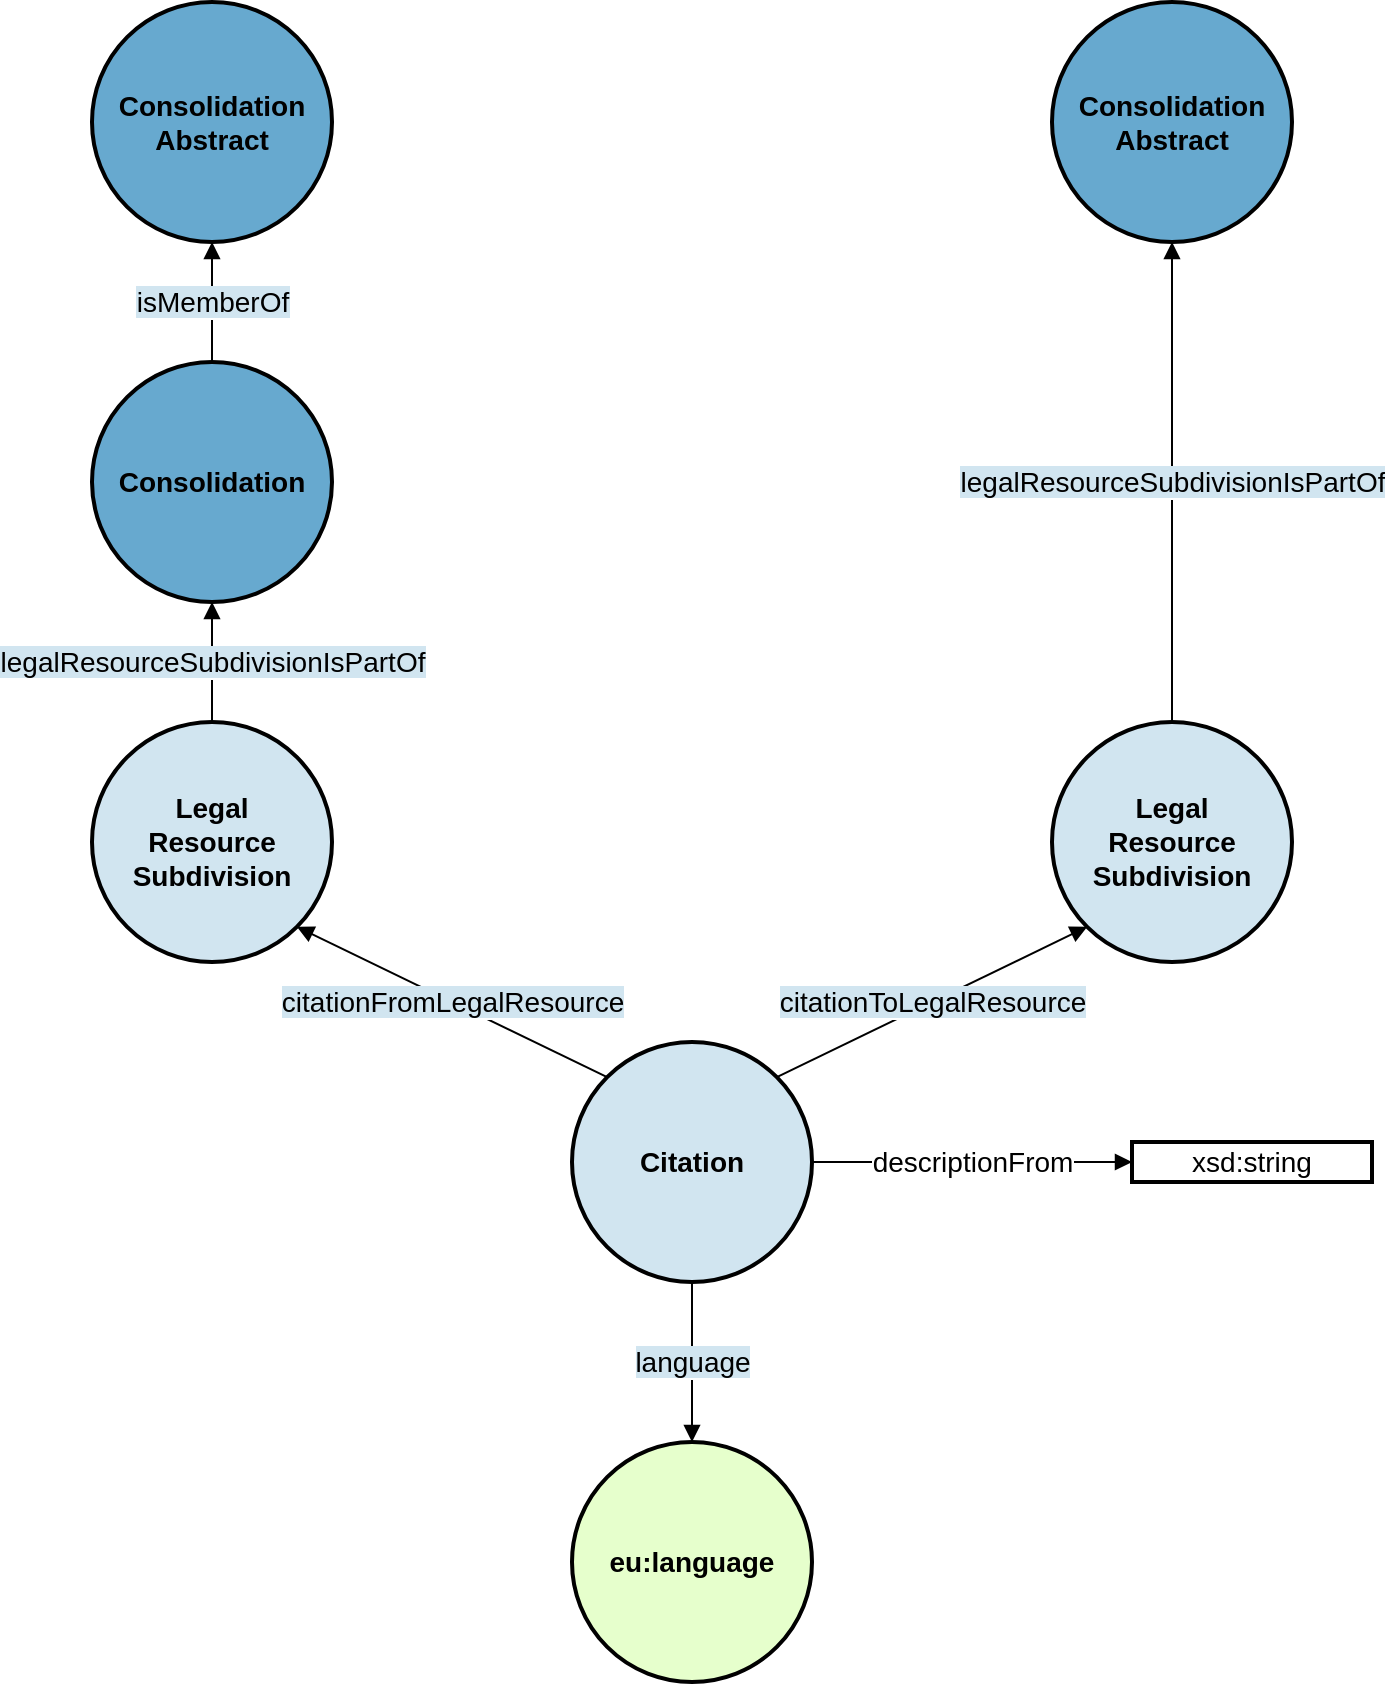 <mxfile scale="3" border="10">
    <diagram id="bZ5vdFED0HxuOj-mL_6w" name="Page-1">
        <mxGraphModel dx="591" dy="1187" grid="1" gridSize="10" guides="1" tooltips="1" connect="1" arrows="1" fold="1" page="1" pageScale="1" pageWidth="827" pageHeight="1169" math="0" shadow="0">
            <root>
                <mxCell id="0"/>
                <mxCell id="1" parent="0"/>
                <mxCell id="31" value="&lt;b&gt;Consolidation&lt;br&gt;&lt;/b&gt;" style="ellipse;whiteSpace=wrap;html=1;rounded=0;shadow=0;glass=0;comic=0;strokeColor=#000000;strokeWidth=2;fillColor=#67A9CF;gradientColor=none;fontSize=14;fontColor=#000000;align=center;" parent="1" vertex="1">
                    <mxGeometry x="120" y="260" width="120" height="120" as="geometry"/>
                </mxCell>
                <mxCell id="34" value="&lt;b&gt;Citation&lt;/b&gt;" style="ellipse;whiteSpace=wrap;html=1;rounded=0;shadow=0;glass=0;comic=0;strokeColor=#000000;strokeWidth=2;fillColor=#D1E5F0;gradientColor=none;fontSize=14;fontColor=#000000;align=center;" parent="1" vertex="1">
                    <mxGeometry x="360" y="600" width="120" height="120" as="geometry"/>
                </mxCell>
                <mxCell id="40" value="&lt;b&gt;Legal&lt;br&gt;Resource&lt;br&gt;Subdivision&lt;/b&gt;" style="ellipse;whiteSpace=wrap;html=1;rounded=0;shadow=0;glass=0;comic=0;strokeColor=#000000;strokeWidth=2;fillColor=#D1E5F0;gradientColor=none;fontSize=14;fontColor=#000000;align=center;" parent="1" vertex="1">
                    <mxGeometry x="120" y="440" width="120" height="120" as="geometry"/>
                </mxCell>
                <mxCell id="41" value="&lt;b&gt;Consolidation&lt;br&gt;Abstract&lt;br&gt;&lt;/b&gt;" style="ellipse;whiteSpace=wrap;html=1;rounded=0;shadow=0;glass=0;comic=0;strokeColor=#000000;strokeWidth=2;fillColor=#67A9CF;gradientColor=none;fontSize=14;fontColor=#000000;align=center;" parent="1" vertex="1">
                    <mxGeometry x="600" y="80" width="120" height="120" as="geometry"/>
                </mxCell>
                <mxCell id="42" value="&lt;b&gt;Legal&lt;br&gt;Resource&lt;br&gt;Subdivision&lt;/b&gt;" style="ellipse;whiteSpace=wrap;html=1;rounded=0;shadow=0;glass=0;comic=0;strokeColor=#000000;strokeWidth=2;fillColor=#D1E5F0;gradientColor=none;fontSize=14;fontColor=#000000;align=center;" parent="1" vertex="1">
                    <mxGeometry x="600" y="440" width="120" height="120" as="geometry"/>
                </mxCell>
                <mxCell id="43" value="&lt;span style=&quot;background-color: rgb(209, 229, 240);&quot;&gt;citationFromLegalResource&lt;/span&gt;" style="endArrow=block;html=1;strokeColor=#000000;fontSize=14;fontColor=#000000;endFill=1;entryX=1;entryY=1;entryDx=0;entryDy=0;exitX=0;exitY=0;exitDx=0;exitDy=0;" parent="1" source="34" target="40" edge="1">
                    <mxGeometry width="50" height="50" relative="1" as="geometry">
                        <mxPoint x="210" y="680" as="sourcePoint"/>
                        <mxPoint x="410" y="550" as="targetPoint"/>
                        <Array as="points"/>
                    </mxGeometry>
                </mxCell>
                <mxCell id="44" value="&lt;span style=&quot;background-color: rgb(209, 229, 240);&quot;&gt;citationToLegalResource&lt;/span&gt;" style="endArrow=block;html=1;strokeColor=#000000;fontSize=14;fontColor=#000000;endFill=1;entryX=0;entryY=1;entryDx=0;entryDy=0;exitX=1;exitY=0;exitDx=0;exitDy=0;" parent="1" source="34" target="42" edge="1">
                    <mxGeometry width="50" height="50" relative="1" as="geometry">
                        <mxPoint x="387.574" y="627.574" as="sourcePoint"/>
                        <mxPoint x="232.426" y="562.426" as="targetPoint"/>
                        <Array as="points"/>
                    </mxGeometry>
                </mxCell>
                <mxCell id="45" value="&lt;span style=&quot;background-color: rgb(209, 229, 240);&quot;&gt;legalResourceSubdivisionIsPartOf&lt;/span&gt;" style="endArrow=block;html=1;strokeColor=#000000;fontSize=14;fontColor=#000000;endFill=1;entryX=0.5;entryY=1;entryDx=0;entryDy=0;exitX=0.5;exitY=0;exitDx=0;exitDy=0;" parent="1" source="40" target="31" edge="1">
                    <mxGeometry width="50" height="50" relative="1" as="geometry">
                        <mxPoint x="397.574" y="637.574" as="sourcePoint"/>
                        <mxPoint x="242.426" y="572.426" as="targetPoint"/>
                        <Array as="points"/>
                    </mxGeometry>
                </mxCell>
                <mxCell id="46" value="&lt;span style=&quot;background-color: rgb(209, 229, 240);&quot;&gt;legalResourceSubdivisionIsPartOf&lt;/span&gt;" style="endArrow=block;html=1;strokeColor=#000000;fontSize=14;fontColor=#000000;endFill=1;entryX=0.5;entryY=1;entryDx=0;entryDy=0;exitX=0.5;exitY=0;exitDx=0;exitDy=0;" parent="1" source="42" target="41" edge="1">
                    <mxGeometry width="50" height="50" relative="1" as="geometry">
                        <mxPoint x="190" y="450" as="sourcePoint"/>
                        <mxPoint x="190" y="370" as="targetPoint"/>
                        <Array as="points"/>
                    </mxGeometry>
                </mxCell>
                <mxCell id="47" value="&lt;b&gt;Consolidation&lt;br&gt;Abstract&lt;br&gt;&lt;/b&gt;" style="ellipse;whiteSpace=wrap;html=1;rounded=0;shadow=0;glass=0;comic=0;strokeColor=#000000;strokeWidth=2;fillColor=#67A9CF;gradientColor=none;fontSize=14;fontColor=#000000;align=center;" parent="1" vertex="1">
                    <mxGeometry x="120" y="80" width="120" height="120" as="geometry"/>
                </mxCell>
                <mxCell id="48" value="&lt;span style=&quot;background-color: rgb(209, 229, 240);&quot;&gt;isMemberOf&lt;/span&gt;" style="endArrow=block;html=1;strokeColor=#000000;fontSize=14;fontColor=#000000;endFill=1;entryX=0.5;entryY=1;entryDx=0;entryDy=0;exitX=0.5;exitY=0;exitDx=0;exitDy=0;" parent="1" source="31" target="47" edge="1">
                    <mxGeometry width="50" height="50" relative="1" as="geometry">
                        <mxPoint x="190" y="450" as="sourcePoint"/>
                        <mxPoint x="190" y="330" as="targetPoint"/>
                        <Array as="points"/>
                    </mxGeometry>
                </mxCell>
                <mxCell id="49" value="descriptionFrom" style="endArrow=block;html=1;strokeColor=#000000;fontSize=14;fontColor=#000000;endFill=1;exitX=1;exitY=0.5;exitDx=0;exitDy=0;entryX=0;entryY=0.5;entryDx=0;entryDy=0;" parent="1" source="34" target="50" edge="1">
                    <mxGeometry width="50" height="50" relative="1" as="geometry">
                        <mxPoint x="284" y="810" as="sourcePoint"/>
                        <mxPoint x="484" y="810" as="targetPoint"/>
                    </mxGeometry>
                </mxCell>
                <mxCell id="50" value="xsd:string" style="whiteSpace=wrap;html=1;rounded=0;shadow=0;glass=0;comic=0;strokeColor=#000000;strokeWidth=2;fillColor=#FFFFFF;gradientColor=none;fontSize=14;fontColor=#000000;align=center;" parent="1" vertex="1">
                    <mxGeometry x="640" y="650" width="120" height="20" as="geometry"/>
                </mxCell>
                <mxCell id="51" value="&lt;b&gt;eu:language&lt;/b&gt;" style="ellipse;whiteSpace=wrap;html=1;rounded=0;shadow=0;glass=0;comic=0;strokeColor=#000000;strokeWidth=2;fillColor=#E6FFCC;gradientColor=none;fontSize=14;fontColor=#000000;align=center;" parent="1" vertex="1">
                    <mxGeometry x="360" y="800" width="120" height="120" as="geometry"/>
                </mxCell>
                <mxCell id="52" value="&lt;span style=&quot;background-color: rgb(209, 229, 240);&quot;&gt;language&lt;/span&gt;" style="endArrow=block;html=1;strokeColor=#000000;fontSize=14;fontColor=#000000;endFill=1;entryX=0.5;entryY=0;entryDx=0;entryDy=0;exitX=0.5;exitY=1;exitDx=0;exitDy=0;" parent="1" source="34" target="51" edge="1">
                    <mxGeometry width="50" height="50" relative="1" as="geometry">
                        <mxPoint x="387.574" y="627.574" as="sourcePoint"/>
                        <mxPoint x="232.426" y="552.426" as="targetPoint"/>
                        <Array as="points"/>
                    </mxGeometry>
                </mxCell>
            </root>
        </mxGraphModel>
    </diagram>
</mxfile>